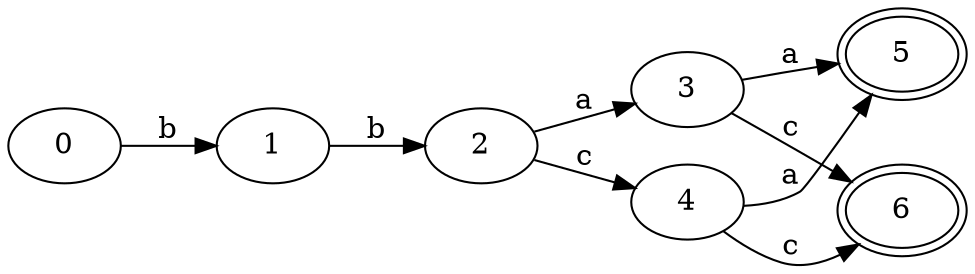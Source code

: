 
digraph G {
    layout=dot;
    ordering=out;
    rankdir="LR";

    s0 [label="0"];
    s1 [label="1"];
    s2 [label="2"];
    s3 [label="3"];
    s4 [label="4"];
    s5 [label="5", peripheries=2];
    s6 [label="6", peripheries=2];


    s0 -> s1 [label="b"];
    s1 -> s2 [label="b"];
    s2 -> s3 [label="a"];
    s2 -> s4 [label="c"];
    s3 -> s5 [label="a"]
    s4 -> s5 [label="a"]
    s3 -> s6 [label="c"]
    s4 -> s6 [label="c"]
}
